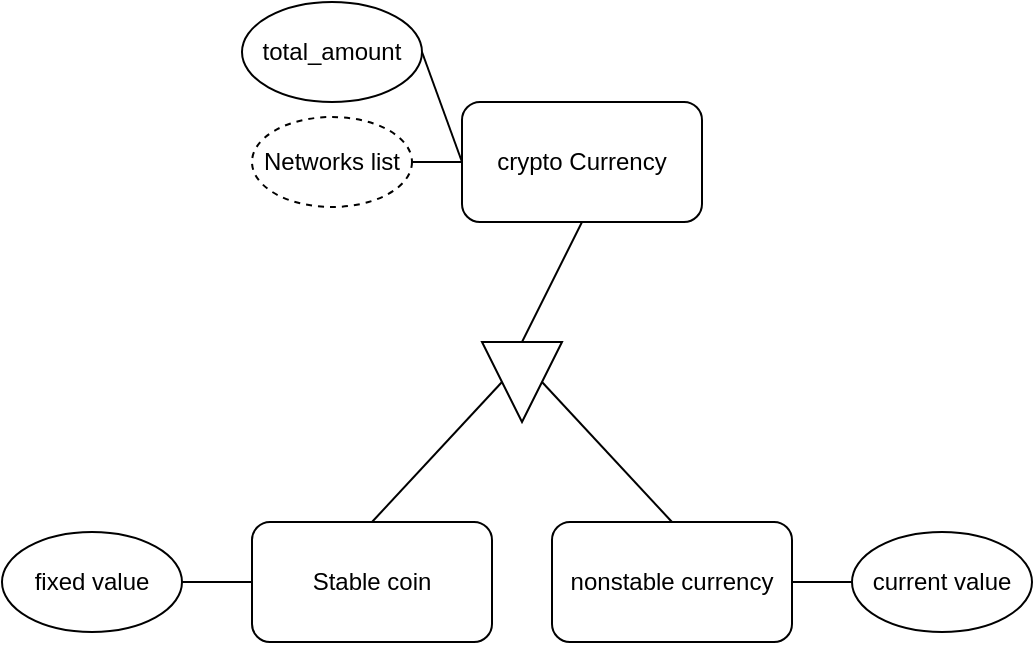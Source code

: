 <mxfile version="24.4.6" type="device">
  <diagram name="Page-1" id="zFaYdcl_IJXPvZSGcLWi">
    <mxGraphModel dx="1400" dy="759" grid="1" gridSize="10" guides="1" tooltips="1" connect="1" arrows="1" fold="1" page="1" pageScale="1" pageWidth="850" pageHeight="1100" math="0" shadow="0">
      <root>
        <mxCell id="0" />
        <mxCell id="1" parent="0" />
        <mxCell id="MQmJXIFxA98RbIFo7L22-3" value="total_amount" style="ellipse;whiteSpace=wrap;html=1;" parent="1" vertex="1">
          <mxGeometry x="170" y="220" width="90" height="50" as="geometry" />
        </mxCell>
        <mxCell id="MQmJXIFxA98RbIFo7L22-4" value="crypto Currency" style="rounded=1;whiteSpace=wrap;html=1;" parent="1" vertex="1">
          <mxGeometry x="280" y="270" width="120" height="60" as="geometry" />
        </mxCell>
        <mxCell id="MQmJXIFxA98RbIFo7L22-8" value="Stable coin" style="rounded=1;whiteSpace=wrap;html=1;" parent="1" vertex="1">
          <mxGeometry x="175" y="480" width="120" height="60" as="geometry" />
        </mxCell>
        <mxCell id="MQmJXIFxA98RbIFo7L22-9" value="nonstable currency" style="rounded=1;whiteSpace=wrap;html=1;" parent="1" vertex="1">
          <mxGeometry x="325" y="480" width="120" height="60" as="geometry" />
        </mxCell>
        <mxCell id="MQmJXIFxA98RbIFo7L22-10" value="" style="triangle;whiteSpace=wrap;html=1;direction=south;" parent="1" vertex="1">
          <mxGeometry x="290" y="390" width="40" height="40" as="geometry" />
        </mxCell>
        <mxCell id="MQmJXIFxA98RbIFo7L22-11" value="" style="endArrow=none;html=1;rounded=0;exitX=0.5;exitY=1;exitDx=0;exitDy=0;entryX=0.5;entryY=0;entryDx=0;entryDy=0;" parent="1" source="MQmJXIFxA98RbIFo7L22-10" target="MQmJXIFxA98RbIFo7L22-8" edge="1">
          <mxGeometry width="50" height="50" relative="1" as="geometry">
            <mxPoint x="400" y="320" as="sourcePoint" />
            <mxPoint x="450" y="270" as="targetPoint" />
          </mxGeometry>
        </mxCell>
        <mxCell id="MQmJXIFxA98RbIFo7L22-13" value="" style="endArrow=none;html=1;rounded=0;exitX=0.5;exitY=0;exitDx=0;exitDy=0;entryX=0.5;entryY=0;entryDx=0;entryDy=0;" parent="1" source="MQmJXIFxA98RbIFo7L22-10" target="MQmJXIFxA98RbIFo7L22-9" edge="1">
          <mxGeometry width="50" height="50" relative="1" as="geometry">
            <mxPoint x="400" y="320" as="sourcePoint" />
            <mxPoint x="450" y="270" as="targetPoint" />
          </mxGeometry>
        </mxCell>
        <mxCell id="MQmJXIFxA98RbIFo7L22-17" value="" style="endArrow=none;html=1;rounded=0;exitX=0;exitY=0.5;exitDx=0;exitDy=0;entryX=0.5;entryY=1;entryDx=0;entryDy=0;" parent="1" source="MQmJXIFxA98RbIFo7L22-10" target="MQmJXIFxA98RbIFo7L22-4" edge="1">
          <mxGeometry width="50" height="50" relative="1" as="geometry">
            <mxPoint x="410" y="350" as="sourcePoint" />
            <mxPoint x="460" y="300" as="targetPoint" />
          </mxGeometry>
        </mxCell>
        <mxCell id="MQmJXIFxA98RbIFo7L22-20" value="fixed value" style="ellipse;whiteSpace=wrap;html=1;" parent="1" vertex="1">
          <mxGeometry x="50" y="485" width="90" height="50" as="geometry" />
        </mxCell>
        <mxCell id="MQmJXIFxA98RbIFo7L22-21" value="current value" style="ellipse;whiteSpace=wrap;html=1;" parent="1" vertex="1">
          <mxGeometry x="475" y="485" width="90" height="50" as="geometry" />
        </mxCell>
        <mxCell id="MQmJXIFxA98RbIFo7L22-22" value="" style="endArrow=none;html=1;rounded=0;exitX=1;exitY=0.5;exitDx=0;exitDy=0;entryX=0;entryY=0.5;entryDx=0;entryDy=0;" parent="1" source="MQmJXIFxA98RbIFo7L22-20" target="MQmJXIFxA98RbIFo7L22-8" edge="1">
          <mxGeometry width="50" height="50" relative="1" as="geometry">
            <mxPoint x="410" y="500" as="sourcePoint" />
            <mxPoint x="460" y="450" as="targetPoint" />
          </mxGeometry>
        </mxCell>
        <mxCell id="MQmJXIFxA98RbIFo7L22-25" value="" style="endArrow=none;html=1;rounded=0;entryX=0;entryY=0.5;entryDx=0;entryDy=0;exitX=1;exitY=0.5;exitDx=0;exitDy=0;" parent="1" source="MQmJXIFxA98RbIFo7L22-9" target="MQmJXIFxA98RbIFo7L22-21" edge="1">
          <mxGeometry width="50" height="50" relative="1" as="geometry">
            <mxPoint x="410" y="500" as="sourcePoint" />
            <mxPoint x="460" y="450" as="targetPoint" />
          </mxGeometry>
        </mxCell>
        <mxCell id="MQmJXIFxA98RbIFo7L22-26" value="" style="endArrow=none;html=1;rounded=0;entryX=0;entryY=0.5;entryDx=0;entryDy=0;exitX=1;exitY=0.5;exitDx=0;exitDy=0;" parent="1" source="MQmJXIFxA98RbIFo7L22-3" target="MQmJXIFxA98RbIFo7L22-4" edge="1">
          <mxGeometry width="50" height="50" relative="1" as="geometry">
            <mxPoint x="380" y="440" as="sourcePoint" />
            <mxPoint x="430" y="390" as="targetPoint" />
          </mxGeometry>
        </mxCell>
        <mxCell id="MQmJXIFxA98RbIFo7L22-28" value="" style="endArrow=none;html=1;rounded=0;entryX=1;entryY=0.5;entryDx=0;entryDy=0;exitX=0;exitY=0.5;exitDx=0;exitDy=0;" parent="1" source="MQmJXIFxA98RbIFo7L22-4" edge="1">
          <mxGeometry width="50" height="50" relative="1" as="geometry">
            <mxPoint x="290" y="360" as="sourcePoint" />
            <mxPoint x="255" y="300" as="targetPoint" />
          </mxGeometry>
        </mxCell>
        <mxCell id="MQmJXIFxA98RbIFo7L22-29" value="Networks list" style="ellipse;whiteSpace=wrap;html=1;align=center;dashed=1;" parent="1" vertex="1">
          <mxGeometry x="175" y="277.5" width="80" height="45" as="geometry" />
        </mxCell>
      </root>
    </mxGraphModel>
  </diagram>
</mxfile>

